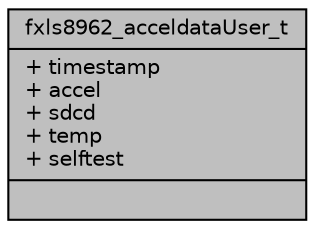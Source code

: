 digraph "fxls8962_acceldataUser_t"
{
  edge [fontname="Helvetica",fontsize="10",labelfontname="Helvetica",labelfontsize="10"];
  node [fontname="Helvetica",fontsize="10",shape=record];
  Node1 [label="{fxls8962_acceldataUser_t\n|+ timestamp\l+ accel\l+ sdcd\l+ temp\l+ selftest\l|}",height=0.2,width=0.4,color="black", fillcolor="grey75", style="filled", fontcolor="black"];
}
